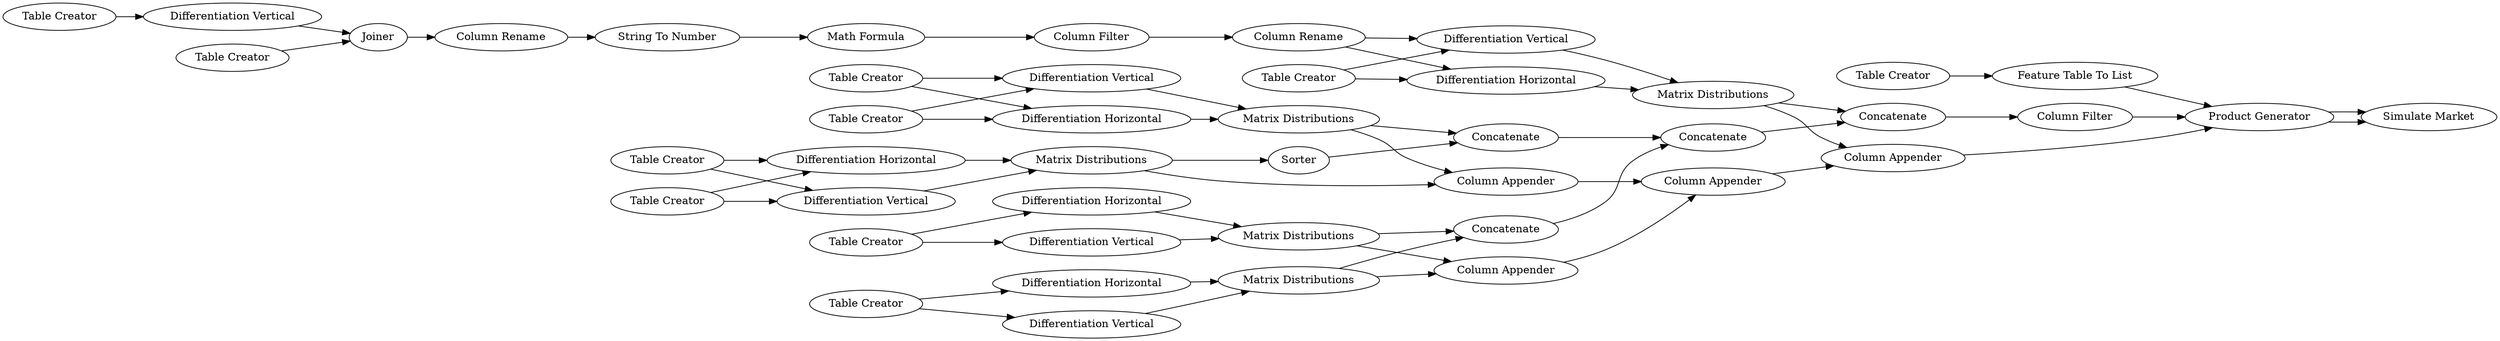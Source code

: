 digraph {
	16 [label="Table Creator"]
	17 [label="Matrix Distributions"]
	18 [label="Table Creator"]
	19 [label="Differentiation Vertical"]
	20 [label="Differentiation Horizontal"]
	21 [label="Differentiation Horizontal"]
	22 [label="Differentiation Vertical"]
	23 [label="Table Creator"]
	24 [label="Matrix Distributions"]
	25 [label="Table Creator"]
	26 [label=Sorter]
	27 [label="Table Creator"]
	29 [label="Matrix Distributions"]
	31 [label="Differentiation Horizontal"]
	32 [label="Differentiation Vertical"]
	38 [label="Differentiation Vertical"]
	39 [label="Table Creator"]
	40 [label="Table Creator"]
	41 [label=Joiner]
	42 [label="Column Rename"]
	44 [label="Math Formula"]
	50 [label="Column Filter"]
	51 [label="Column Rename"]
	52 [label="Differentiation Vertical"]
	53 [label="Differentiation Horizontal"]
	54 [label="Matrix Distributions"]
	55 [label="Differentiation Horizontal"]
	56 [label="Table Creator"]
	57 [label="Matrix Distributions"]
	58 [label="Differentiation Vertical"]
	59 [label="Table Creator"]
	60 [label="Table Creator"]
	63 [label="Feature Table To List"]
	66 [label=Concatenate]
	67 [label=Concatenate]
	69 [label=Concatenate]
	72 [label=Concatenate]
	74 [label="Product Generator"]
	75 [label="Column Filter"]
	76 [label="Simulate Market"]
	77 [label="Column Appender"]
	78 [label="Column Appender"]
	79 [label="Column Appender"]
	80 [label="Column Appender"]
	81 [label="String To Number"]
	16 -> 19
	16 -> 20
	17 -> 66
	17 -> 80
	18 -> 19
	18 -> 20
	19 -> 17
	20 -> 17
	21 -> 24
	22 -> 24
	23 -> 22
	23 -> 21
	24 -> 26
	24 -> 80
	25 -> 21
	25 -> 22
	26 -> 66
	27 -> 31
	27 -> 32
	29 -> 67
	29 -> 79
	31 -> 29
	32 -> 29
	38 -> 41
	39 -> 41
	40 -> 38
	41 -> 42
	42 -> 81
	44 -> 50
	50 -> 51
	51 -> 53
	51 -> 52
	52 -> 54
	53 -> 54
	54 -> 72
	54 -> 77
	55 -> 57
	56 -> 58
	56 -> 55
	57 -> 67
	57 -> 79
	58 -> 57
	59 -> 53
	59 -> 52
	60 -> 63
	63 -> 74
	66 -> 69
	67 -> 69
	69 -> 72
	72 -> 75
	74 -> 76
	74 -> 76
	75 -> 74
	77 -> 74
	78 -> 77
	79 -> 78
	80 -> 78
	81 -> 44
	rankdir=LR
}
